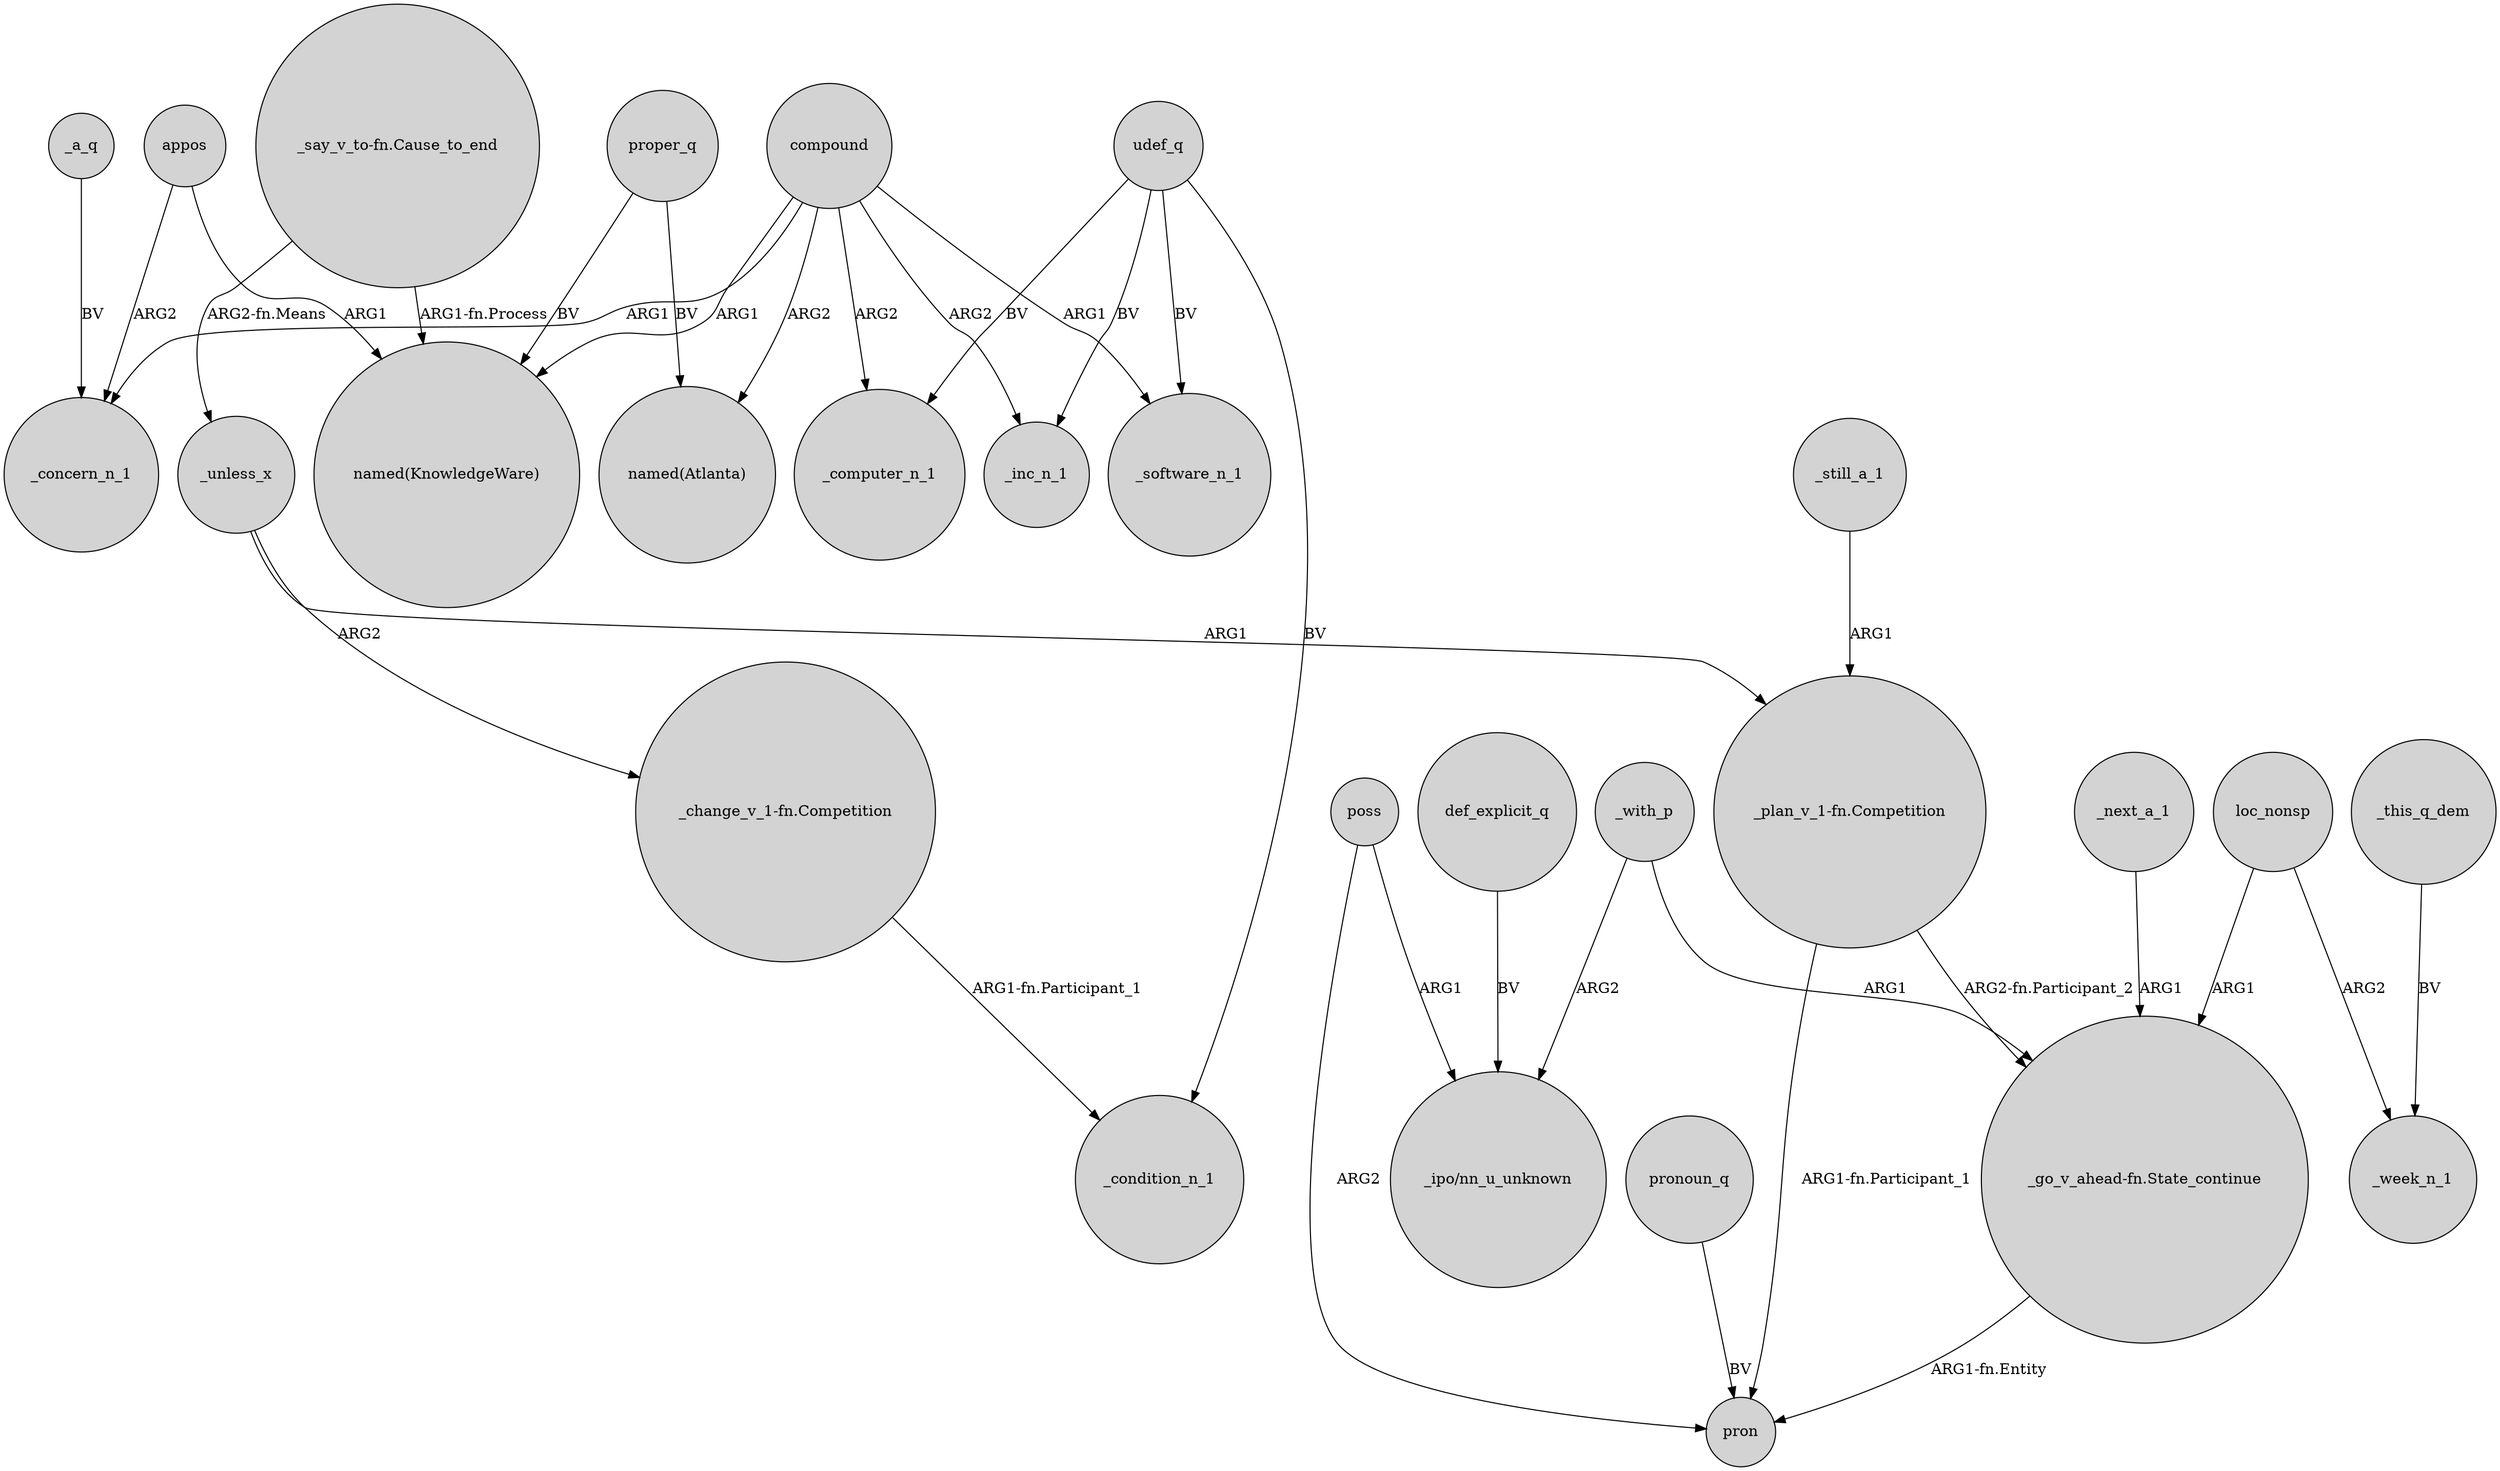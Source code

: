 digraph {
	node [shape=circle style=filled]
	"_say_v_to-fn.Cause_to_end" -> "named(KnowledgeWare)" [label="ARG1-fn.Process"]
	_with_p -> "_go_v_ahead-fn.State_continue" [label=ARG1]
	proper_q -> "named(KnowledgeWare)" [label=BV]
	_unless_x -> "_change_v_1-fn.Competition" [label=ARG2]
	proper_q -> "named(Atlanta)" [label=BV]
	_next_a_1 -> "_go_v_ahead-fn.State_continue" [label=ARG1]
	def_explicit_q -> "_ipo/nn_u_unknown" [label=BV]
	compound -> "named(KnowledgeWare)" [label=ARG1]
	compound -> _computer_n_1 [label=ARG2]
	"_go_v_ahead-fn.State_continue" -> pron [label="ARG1-fn.Entity"]
	appos -> _concern_n_1 [label=ARG2]
	loc_nonsp -> _week_n_1 [label=ARG2]
	"_plan_v_1-fn.Competition" -> pron [label="ARG1-fn.Participant_1"]
	loc_nonsp -> "_go_v_ahead-fn.State_continue" [label=ARG1]
	_with_p -> "_ipo/nn_u_unknown" [label=ARG2]
	"_change_v_1-fn.Competition" -> _condition_n_1 [label="ARG1-fn.Participant_1"]
	pronoun_q -> pron [label=BV]
	udef_q -> _inc_n_1 [label=BV]
	poss -> "_ipo/nn_u_unknown" [label=ARG1]
	poss -> pron [label=ARG2]
	compound -> _inc_n_1 [label=ARG2]
	_a_q -> _concern_n_1 [label=BV]
	appos -> "named(KnowledgeWare)" [label=ARG1]
	"_say_v_to-fn.Cause_to_end" -> _unless_x [label="ARG2-fn.Means"]
	udef_q -> _computer_n_1 [label=BV]
	compound -> "named(Atlanta)" [label=ARG2]
	compound -> _concern_n_1 [label=ARG1]
	udef_q -> _condition_n_1 [label=BV]
	"_plan_v_1-fn.Competition" -> "_go_v_ahead-fn.State_continue" [label="ARG2-fn.Participant_2"]
	compound -> _software_n_1 [label=ARG1]
	_still_a_1 -> "_plan_v_1-fn.Competition" [label=ARG1]
	udef_q -> _software_n_1 [label=BV]
	_unless_x -> "_plan_v_1-fn.Competition" [label=ARG1]
	_this_q_dem -> _week_n_1 [label=BV]
}
